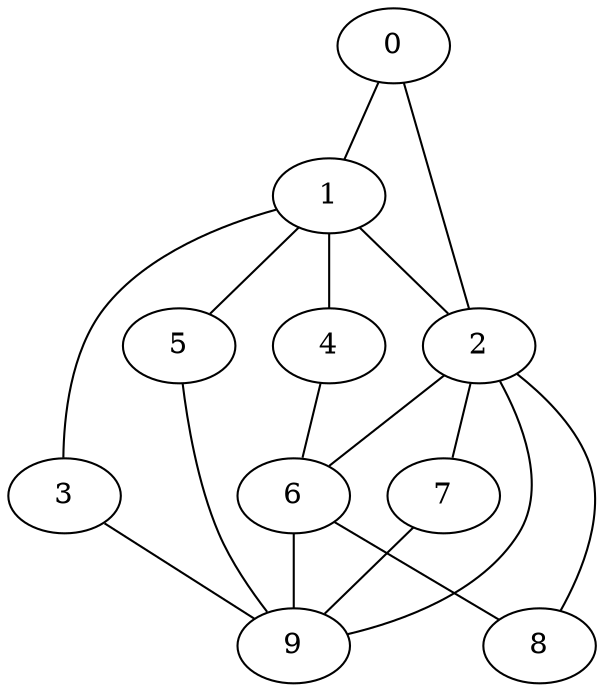 
graph graphname {
    0 -- 1
0 -- 2
1 -- 2
1 -- 3
1 -- 4
1 -- 5
2 -- 8
2 -- 6
2 -- 7
2 -- 9
3 -- 9
4 -- 6
5 -- 9
6 -- 9
6 -- 8
7 -- 9

}
